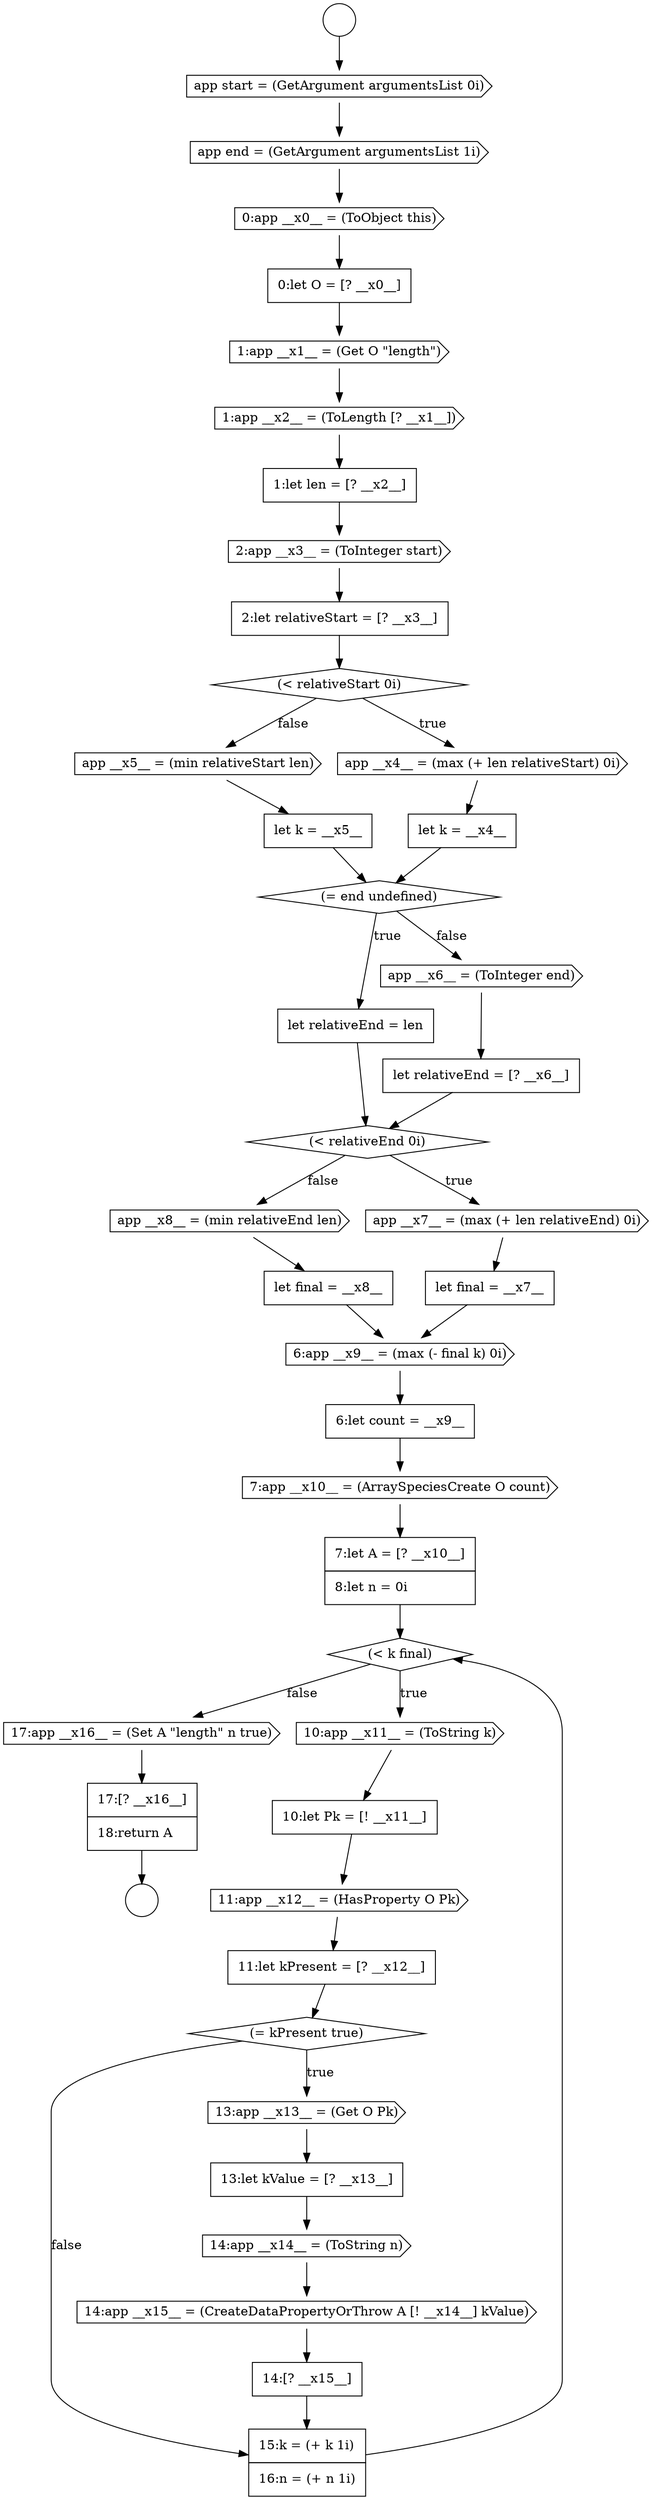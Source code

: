 digraph {
  node15179 [shape=cds, label=<<font color="black">app start = (GetArgument argumentsList 0i)</font>> color="black" fillcolor="white" style=filled]
  node15206 [shape=diamond, label=<<font color="black">(&lt; k final)</font>> color="black" fillcolor="white" style=filled]
  node15200 [shape=cds, label=<<font color="black">app __x8__ = (min relativeEnd len)</font>> color="black" fillcolor="white" style=filled]
  node15205 [shape=none, margin=0, label=<<font color="black">
    <table border="0" cellborder="1" cellspacing="0" cellpadding="10">
      <tr><td align="left">7:let A = [? __x10__]</td></tr>
      <tr><td align="left">8:let n = 0i</td></tr>
    </table>
  </font>> color="black" fillcolor="white" style=filled]
  node15184 [shape=cds, label=<<font color="black">1:app __x2__ = (ToLength [? __x1__])</font>> color="black" fillcolor="white" style=filled]
  node15191 [shape=cds, label=<<font color="black">app __x5__ = (min relativeStart len)</font>> color="black" fillcolor="white" style=filled]
  node15218 [shape=cds, label=<<font color="black">17:app __x16__ = (Set A &quot;length&quot; n true)</font>> color="black" fillcolor="white" style=filled]
  node15187 [shape=none, margin=0, label=<<font color="black">
    <table border="0" cellborder="1" cellspacing="0" cellpadding="10">
      <tr><td align="left">2:let relativeStart = [? __x3__]</td></tr>
    </table>
  </font>> color="black" fillcolor="white" style=filled]
  node15190 [shape=none, margin=0, label=<<font color="black">
    <table border="0" cellborder="1" cellspacing="0" cellpadding="10">
      <tr><td align="left">let k = __x4__</td></tr>
    </table>
  </font>> color="black" fillcolor="white" style=filled]
  node15185 [shape=none, margin=0, label=<<font color="black">
    <table border="0" cellborder="1" cellspacing="0" cellpadding="10">
      <tr><td align="left">1:let len = [? __x2__]</td></tr>
    </table>
  </font>> color="black" fillcolor="white" style=filled]
  node15217 [shape=none, margin=0, label=<<font color="black">
    <table border="0" cellborder="1" cellspacing="0" cellpadding="10">
      <tr><td align="left">15:k = (+ k 1i)</td></tr>
      <tr><td align="left">16:n = (+ n 1i)</td></tr>
    </table>
  </font>> color="black" fillcolor="white" style=filled]
  node15207 [shape=cds, label=<<font color="black">10:app __x11__ = (ToString k)</font>> color="black" fillcolor="white" style=filled]
  node15202 [shape=cds, label=<<font color="black">6:app __x9__ = (max (- final k) 0i)</font>> color="black" fillcolor="white" style=filled]
  node15178 [shape=circle label=" " color="black" fillcolor="white" style=filled]
  node15182 [shape=none, margin=0, label=<<font color="black">
    <table border="0" cellborder="1" cellspacing="0" cellpadding="10">
      <tr><td align="left">0:let O = [? __x0__]</td></tr>
    </table>
  </font>> color="black" fillcolor="white" style=filled]
  node15214 [shape=cds, label=<<font color="black">14:app __x14__ = (ToString n)</font>> color="black" fillcolor="white" style=filled]
  node15193 [shape=diamond, label=<<font color="black">(= end undefined)</font>> color="black" fillcolor="white" style=filled]
  node15199 [shape=none, margin=0, label=<<font color="black">
    <table border="0" cellborder="1" cellspacing="0" cellpadding="10">
      <tr><td align="left">let final = __x7__</td></tr>
    </table>
  </font>> color="black" fillcolor="white" style=filled]
  node15186 [shape=cds, label=<<font color="black">2:app __x3__ = (ToInteger start)</font>> color="black" fillcolor="white" style=filled]
  node15210 [shape=none, margin=0, label=<<font color="black">
    <table border="0" cellborder="1" cellspacing="0" cellpadding="10">
      <tr><td align="left">11:let kPresent = [? __x12__]</td></tr>
    </table>
  </font>> color="black" fillcolor="white" style=filled]
  node15197 [shape=diamond, label=<<font color="black">(&lt; relativeEnd 0i)</font>> color="black" fillcolor="white" style=filled]
  node15211 [shape=diamond, label=<<font color="black">(= kPresent true)</font>> color="black" fillcolor="white" style=filled]
  node15194 [shape=none, margin=0, label=<<font color="black">
    <table border="0" cellborder="1" cellspacing="0" cellpadding="10">
      <tr><td align="left">let relativeEnd = len</td></tr>
    </table>
  </font>> color="black" fillcolor="white" style=filled]
  node15189 [shape=cds, label=<<font color="black">app __x4__ = (max (+ len relativeStart) 0i)</font>> color="black" fillcolor="white" style=filled]
  node15201 [shape=none, margin=0, label=<<font color="black">
    <table border="0" cellborder="1" cellspacing="0" cellpadding="10">
      <tr><td align="left">let final = __x8__</td></tr>
    </table>
  </font>> color="black" fillcolor="white" style=filled]
  node15183 [shape=cds, label=<<font color="black">1:app __x1__ = (Get O &quot;length&quot;)</font>> color="black" fillcolor="white" style=filled]
  node15215 [shape=cds, label=<<font color="black">14:app __x15__ = (CreateDataPropertyOrThrow A [! __x14__] kValue)</font>> color="black" fillcolor="white" style=filled]
  node15180 [shape=cds, label=<<font color="black">app end = (GetArgument argumentsList 1i)</font>> color="black" fillcolor="white" style=filled]
  node15195 [shape=cds, label=<<font color="black">app __x6__ = (ToInteger end)</font>> color="black" fillcolor="white" style=filled]
  node15192 [shape=none, margin=0, label=<<font color="black">
    <table border="0" cellborder="1" cellspacing="0" cellpadding="10">
      <tr><td align="left">let k = __x5__</td></tr>
    </table>
  </font>> color="black" fillcolor="white" style=filled]
  node15212 [shape=cds, label=<<font color="black">13:app __x13__ = (Get O Pk)</font>> color="black" fillcolor="white" style=filled]
  node15188 [shape=diamond, label=<<font color="black">(&lt; relativeStart 0i)</font>> color="black" fillcolor="white" style=filled]
  node15216 [shape=none, margin=0, label=<<font color="black">
    <table border="0" cellborder="1" cellspacing="0" cellpadding="10">
      <tr><td align="left">14:[? __x15__]</td></tr>
    </table>
  </font>> color="black" fillcolor="white" style=filled]
  node15208 [shape=none, margin=0, label=<<font color="black">
    <table border="0" cellborder="1" cellspacing="0" cellpadding="10">
      <tr><td align="left">10:let Pk = [! __x11__]</td></tr>
    </table>
  </font>> color="black" fillcolor="white" style=filled]
  node15196 [shape=none, margin=0, label=<<font color="black">
    <table border="0" cellborder="1" cellspacing="0" cellpadding="10">
      <tr><td align="left">let relativeEnd = [? __x6__]</td></tr>
    </table>
  </font>> color="black" fillcolor="white" style=filled]
  node15203 [shape=none, margin=0, label=<<font color="black">
    <table border="0" cellborder="1" cellspacing="0" cellpadding="10">
      <tr><td align="left">6:let count = __x9__</td></tr>
    </table>
  </font>> color="black" fillcolor="white" style=filled]
  node15177 [shape=circle label=" " color="black" fillcolor="white" style=filled]
  node15213 [shape=none, margin=0, label=<<font color="black">
    <table border="0" cellborder="1" cellspacing="0" cellpadding="10">
      <tr><td align="left">13:let kValue = [? __x13__]</td></tr>
    </table>
  </font>> color="black" fillcolor="white" style=filled]
  node15198 [shape=cds, label=<<font color="black">app __x7__ = (max (+ len relativeEnd) 0i)</font>> color="black" fillcolor="white" style=filled]
  node15209 [shape=cds, label=<<font color="black">11:app __x12__ = (HasProperty O Pk)</font>> color="black" fillcolor="white" style=filled]
  node15204 [shape=cds, label=<<font color="black">7:app __x10__ = (ArraySpeciesCreate O count)</font>> color="black" fillcolor="white" style=filled]
  node15219 [shape=none, margin=0, label=<<font color="black">
    <table border="0" cellborder="1" cellspacing="0" cellpadding="10">
      <tr><td align="left">17:[? __x16__]</td></tr>
      <tr><td align="left">18:return A</td></tr>
    </table>
  </font>> color="black" fillcolor="white" style=filled]
  node15181 [shape=cds, label=<<font color="black">0:app __x0__ = (ToObject this)</font>> color="black" fillcolor="white" style=filled]
  node15188 -> node15189 [label=<<font color="black">true</font>> color="black"]
  node15188 -> node15191 [label=<<font color="black">false</font>> color="black"]
  node15179 -> node15180 [ color="black"]
  node15203 -> node15204 [ color="black"]
  node15202 -> node15203 [ color="black"]
  node15207 -> node15208 [ color="black"]
  node15189 -> node15190 [ color="black"]
  node15194 -> node15197 [ color="black"]
  node15205 -> node15206 [ color="black"]
  node15219 -> node15178 [ color="black"]
  node15192 -> node15193 [ color="black"]
  node15206 -> node15207 [label=<<font color="black">true</font>> color="black"]
  node15206 -> node15218 [label=<<font color="black">false</font>> color="black"]
  node15196 -> node15197 [ color="black"]
  node15183 -> node15184 [ color="black"]
  node15195 -> node15196 [ color="black"]
  node15177 -> node15179 [ color="black"]
  node15193 -> node15194 [label=<<font color="black">true</font>> color="black"]
  node15193 -> node15195 [label=<<font color="black">false</font>> color="black"]
  node15210 -> node15211 [ color="black"]
  node15191 -> node15192 [ color="black"]
  node15215 -> node15216 [ color="black"]
  node15181 -> node15182 [ color="black"]
  node15185 -> node15186 [ color="black"]
  node15209 -> node15210 [ color="black"]
  node15201 -> node15202 [ color="black"]
  node15187 -> node15188 [ color="black"]
  node15184 -> node15185 [ color="black"]
  node15180 -> node15181 [ color="black"]
  node15208 -> node15209 [ color="black"]
  node15198 -> node15199 [ color="black"]
  node15212 -> node15213 [ color="black"]
  node15199 -> node15202 [ color="black"]
  node15211 -> node15212 [label=<<font color="black">true</font>> color="black"]
  node15211 -> node15217 [label=<<font color="black">false</font>> color="black"]
  node15214 -> node15215 [ color="black"]
  node15218 -> node15219 [ color="black"]
  node15204 -> node15205 [ color="black"]
  node15217 -> node15206 [ color="black"]
  node15213 -> node15214 [ color="black"]
  node15190 -> node15193 [ color="black"]
  node15197 -> node15198 [label=<<font color="black">true</font>> color="black"]
  node15197 -> node15200 [label=<<font color="black">false</font>> color="black"]
  node15200 -> node15201 [ color="black"]
  node15182 -> node15183 [ color="black"]
  node15186 -> node15187 [ color="black"]
  node15216 -> node15217 [ color="black"]
}
